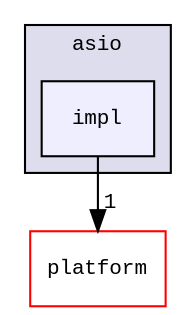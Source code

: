 digraph "src/tbox/asio/impl" {
  compound=true
  node [ fontsize="10", fontname="CourierNew"];
  edge [ labelfontsize="10", labelfontname="CourierNew"];
  subgraph clusterdir_2b35f4a2c0e9f7874e1dbf2791c4e461 {
    graph [ bgcolor="#ddddee", pencolor="black", label="asio" fontname="CourierNew", fontsize="10", URL="dir_2b35f4a2c0e9f7874e1dbf2791c4e461.html"]
  dir_4ee7b2dbbdf1a19e3ad91c8e747ffa6e [shape=box, label="impl", style="filled", fillcolor="#eeeeff", pencolor="black", URL="dir_4ee7b2dbbdf1a19e3ad91c8e747ffa6e.html"];
  }
  dir_3d9333e940592ee9d1dd6e9562262a64 [shape=box label="platform" fillcolor="white" style="filled" color="red" URL="dir_3d9333e940592ee9d1dd6e9562262a64.html"];
  dir_4ee7b2dbbdf1a19e3ad91c8e747ffa6e->dir_3d9333e940592ee9d1dd6e9562262a64 [headlabel="1", labeldistance=1.5 headhref="dir_000004_000035.html"];
}
